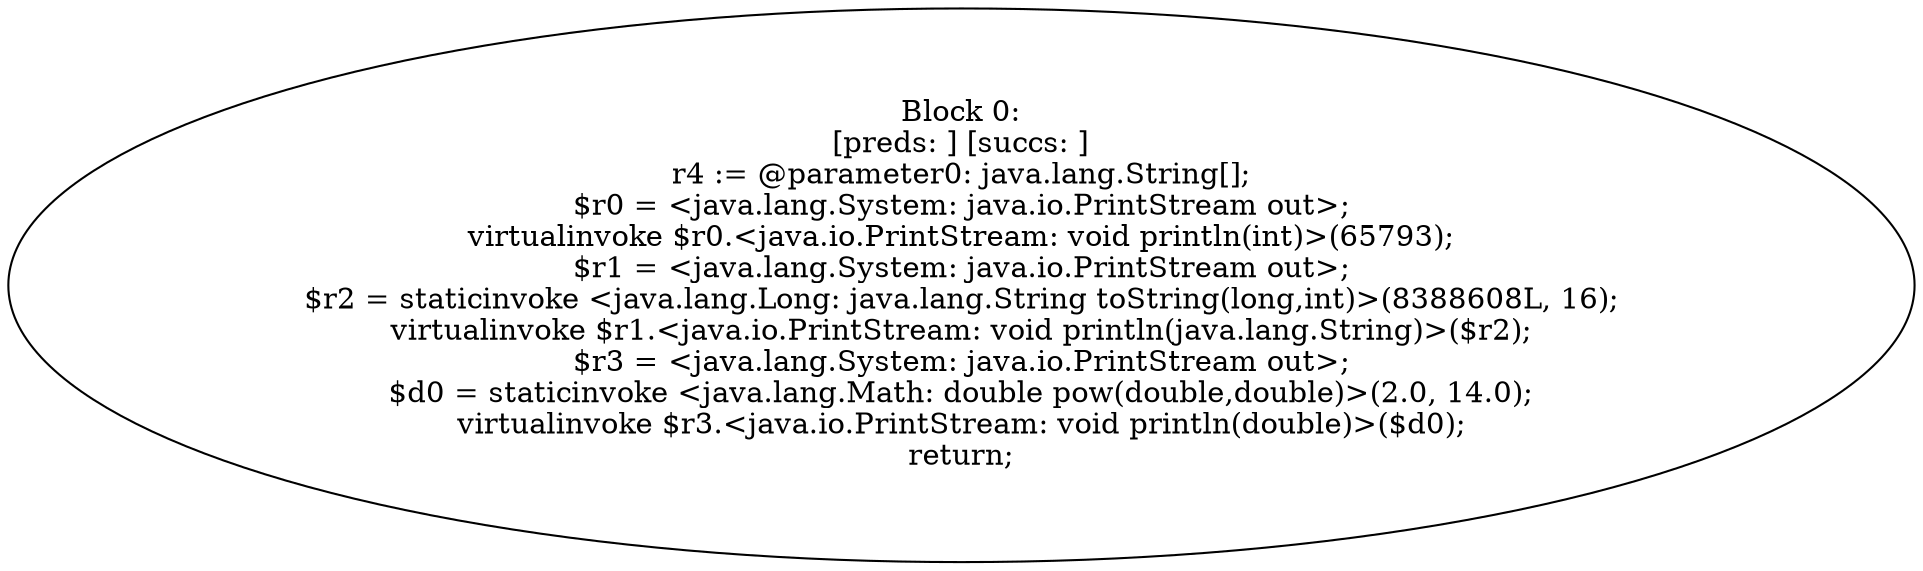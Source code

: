 digraph "unitGraph" {
    "Block 0:
[preds: ] [succs: ]
r4 := @parameter0: java.lang.String[];
$r0 = <java.lang.System: java.io.PrintStream out>;
virtualinvoke $r0.<java.io.PrintStream: void println(int)>(65793);
$r1 = <java.lang.System: java.io.PrintStream out>;
$r2 = staticinvoke <java.lang.Long: java.lang.String toString(long,int)>(8388608L, 16);
virtualinvoke $r1.<java.io.PrintStream: void println(java.lang.String)>($r2);
$r3 = <java.lang.System: java.io.PrintStream out>;
$d0 = staticinvoke <java.lang.Math: double pow(double,double)>(2.0, 14.0);
virtualinvoke $r3.<java.io.PrintStream: void println(double)>($d0);
return;
"
}
